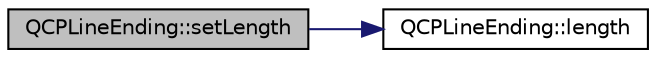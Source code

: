 digraph "QCPLineEnding::setLength"
{
  edge [fontname="Helvetica",fontsize="10",labelfontname="Helvetica",labelfontsize="10"];
  node [fontname="Helvetica",fontsize="10",shape=record];
  rankdir="LR";
  Node40 [label="QCPLineEnding::setLength",height=0.2,width=0.4,color="black", fillcolor="grey75", style="filled", fontcolor="black"];
  Node40 -> Node41 [color="midnightblue",fontsize="10",style="solid",fontname="Helvetica"];
  Node41 [label="QCPLineEnding::length",height=0.2,width=0.4,color="black", fillcolor="white", style="filled",URL="$de/d41/class_q_c_p_line_ending.html#aee9050a13fe115bd1b6794f9ad14cd72"];
}
